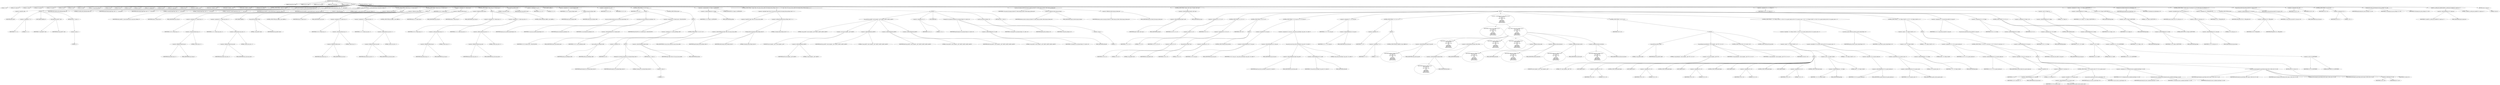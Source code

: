 digraph hostapd_notif_assoc {  
"1000123" [label = "(METHOD,hostapd_notif_assoc)" ]
"1000124" [label = "(PARAM,hostapd_data *hapd)" ]
"1000125" [label = "(PARAM,const u8 *addr)" ]
"1000126" [label = "(PARAM,const u8 *req_ies)" ]
"1000127" [label = "(PARAM,size_t req_ies_len)" ]
"1000128" [label = "(PARAM,int reassoc)" ]
"1000129" [label = "(BLOCK,,)" ]
"1000130" [label = "(LOCAL,v7: int)" ]
"1000131" [label = "(LOCAL,v10: const u8 *)" ]
"1000132" [label = "(LOCAL,v11: size_t)" ]
"1000133" [label = "(LOCAL,v12: sta_info *)" ]
"1000134" [label = "(LOCAL,v13: sta_info *)" ]
"1000135" [label = "(LOCAL,v14: int)" ]
"1000136" [label = "(LOCAL,v15: int)" ]
"1000137" [label = "(LOCAL,v16: bool)" ]
"1000138" [label = "(LOCAL,v17: wpa_state_machine *)" ]
"1000139" [label = "(LOCAL,v18: int)" ]
"1000140" [label = "(LOCAL,v19: u8 *)" ]
"1000141" [label = "(LOCAL,v21: int)" ]
"1000142" [label = "(LOCAL,v22: u32)" ]
"1000143" [label = "(LOCAL,v23: unsigned int)" ]
"1000144" [label = "(LOCAL,v24: int)" ]
"1000145" [label = "(LOCAL,v25: wpa_event)" ]
"1000146" [label = "(LOCAL,v26: int)" ]
"1000147" [label = "(LOCAL,fmt: unsigned __int8 *)" ]
"1000148" [label = "(LOCAL,fmta: unsigned __int8 *)" ]
"1000149" [label = "(LOCAL,fmtb: unsigned __int8 *)" ]
"1000150" [label = "(LOCAL,elems: ieee802_11_elems)" ]
"1000151" [label = "(LOCAL,buf: u8 [ 1064 ])" ]
"1000152" [label = "(CONTROL_STRUCTURE,if ( !addr ),if ( !addr ))" ]
"1000153" [label = "(<operator>.logicalNot,!addr)" ]
"1000154" [label = "(IDENTIFIER,addr,!addr)" ]
"1000155" [label = "(BLOCK,,)" ]
"1000156" [label = "(<operator>.assignment,v7 = 2)" ]
"1000157" [label = "(IDENTIFIER,v7,v7 = 2)" ]
"1000158" [label = "(LITERAL,2,v7 = 2)" ]
"1000159" [label = "(JUMP_TARGET,LABEL_30)" ]
"1000160" [label = "(wpa_printf,wpa_printf(v7, fmt))" ]
"1000161" [label = "(IDENTIFIER,v7,wpa_printf(v7, fmt))" ]
"1000162" [label = "(IDENTIFIER,fmt,wpa_printf(v7, fmt))" ]
"1000163" [label = "(RETURN,return -1;,return -1;)" ]
"1000164" [label = "(<operator>.minus,-1)" ]
"1000165" [label = "(LITERAL,1,-1)" ]
"1000166" [label = "(random_add_randomness,random_add_randomness(addr, 6u))" ]
"1000167" [label = "(IDENTIFIER,addr,random_add_randomness(addr, 6u))" ]
"1000168" [label = "(LITERAL,6u,random_add_randomness(addr, 6u))" ]
"1000169" [label = "(hostapd_logger,hostapd_logger(hapd, addr, 1u, 2, \"associated\"))" ]
"1000170" [label = "(IDENTIFIER,hapd,hostapd_logger(hapd, addr, 1u, 2, \"associated\"))" ]
"1000171" [label = "(IDENTIFIER,addr,hostapd_logger(hapd, addr, 1u, 2, \"associated\"))" ]
"1000172" [label = "(LITERAL,1u,hostapd_logger(hapd, addr, 1u, 2, \"associated\"))" ]
"1000173" [label = "(LITERAL,2,hostapd_logger(hapd, addr, 1u, 2, \"associated\"))" ]
"1000174" [label = "(LITERAL,\"associated\",hostapd_logger(hapd, addr, 1u, 2, \"associated\"))" ]
"1000175" [label = "(ieee802_11_parse_elems,ieee802_11_parse_elems(req_ies, req_ies_len, &elems, 0))" ]
"1000176" [label = "(IDENTIFIER,req_ies,ieee802_11_parse_elems(req_ies, req_ies_len, &elems, 0))" ]
"1000177" [label = "(IDENTIFIER,req_ies_len,ieee802_11_parse_elems(req_ies, req_ies_len, &elems, 0))" ]
"1000178" [label = "(<operator>.addressOf,&elems)" ]
"1000179" [label = "(IDENTIFIER,elems,ieee802_11_parse_elems(req_ies, req_ies_len, &elems, 0))" ]
"1000180" [label = "(LITERAL,0,ieee802_11_parse_elems(req_ies, req_ies_len, &elems, 0))" ]
"1000181" [label = "(CONTROL_STRUCTURE,if ( elems.wps_ie ),if ( elems.wps_ie ))" ]
"1000182" [label = "(<operator>.fieldAccess,elems.wps_ie)" ]
"1000183" [label = "(IDENTIFIER,elems,if ( elems.wps_ie ))" ]
"1000184" [label = "(FIELD_IDENTIFIER,wps_ie,wps_ie)" ]
"1000185" [label = "(BLOCK,,)" ]
"1000186" [label = "(<operator>.assignment,v10 = elems.wps_ie - 2)" ]
"1000187" [label = "(IDENTIFIER,v10,v10 = elems.wps_ie - 2)" ]
"1000188" [label = "(<operator>.subtraction,elems.wps_ie - 2)" ]
"1000189" [label = "(<operator>.fieldAccess,elems.wps_ie)" ]
"1000190" [label = "(IDENTIFIER,elems,elems.wps_ie - 2)" ]
"1000191" [label = "(FIELD_IDENTIFIER,wps_ie,wps_ie)" ]
"1000192" [label = "(LITERAL,2,elems.wps_ie - 2)" ]
"1000193" [label = "(<operator>.assignment,v11 = elems.wps_ie_len + 2)" ]
"1000194" [label = "(IDENTIFIER,v11,v11 = elems.wps_ie_len + 2)" ]
"1000195" [label = "(<operator>.addition,elems.wps_ie_len + 2)" ]
"1000196" [label = "(<operator>.fieldAccess,elems.wps_ie_len)" ]
"1000197" [label = "(IDENTIFIER,elems,elems.wps_ie_len + 2)" ]
"1000198" [label = "(FIELD_IDENTIFIER,wps_ie_len,wps_ie_len)" ]
"1000199" [label = "(LITERAL,2,elems.wps_ie_len + 2)" ]
"1000200" [label = "(JUMP_TARGET,LABEL_5)" ]
"1000201" [label = "(wpa_printf,wpa_printf(2, fmta))" ]
"1000202" [label = "(LITERAL,2,wpa_printf(2, fmta))" ]
"1000203" [label = "(IDENTIFIER,fmta,wpa_printf(2, fmta))" ]
"1000204" [label = "(CONTROL_STRUCTURE,goto LABEL_6;,goto LABEL_6;)" ]
"1000205" [label = "(CONTROL_STRUCTURE,if ( elems.rsn_ie ),if ( elems.rsn_ie ))" ]
"1000206" [label = "(<operator>.fieldAccess,elems.rsn_ie)" ]
"1000207" [label = "(IDENTIFIER,elems,if ( elems.rsn_ie ))" ]
"1000208" [label = "(FIELD_IDENTIFIER,rsn_ie,rsn_ie)" ]
"1000209" [label = "(BLOCK,,)" ]
"1000210" [label = "(<operator>.assignment,v10 = elems.rsn_ie - 2)" ]
"1000211" [label = "(IDENTIFIER,v10,v10 = elems.rsn_ie - 2)" ]
"1000212" [label = "(<operator>.subtraction,elems.rsn_ie - 2)" ]
"1000213" [label = "(<operator>.fieldAccess,elems.rsn_ie)" ]
"1000214" [label = "(IDENTIFIER,elems,elems.rsn_ie - 2)" ]
"1000215" [label = "(FIELD_IDENTIFIER,rsn_ie,rsn_ie)" ]
"1000216" [label = "(LITERAL,2,elems.rsn_ie - 2)" ]
"1000217" [label = "(<operator>.assignment,v11 = elems.rsn_ie_len + 2)" ]
"1000218" [label = "(IDENTIFIER,v11,v11 = elems.rsn_ie_len + 2)" ]
"1000219" [label = "(<operator>.addition,elems.rsn_ie_len + 2)" ]
"1000220" [label = "(<operator>.fieldAccess,elems.rsn_ie_len)" ]
"1000221" [label = "(IDENTIFIER,elems,elems.rsn_ie_len + 2)" ]
"1000222" [label = "(FIELD_IDENTIFIER,rsn_ie_len,rsn_ie_len)" ]
"1000223" [label = "(LITERAL,2,elems.rsn_ie_len + 2)" ]
"1000224" [label = "(CONTROL_STRUCTURE,goto LABEL_5;,goto LABEL_5;)" ]
"1000225" [label = "(<operator>.assignment,v10 = elems.wpa_ie)" ]
"1000226" [label = "(IDENTIFIER,v10,v10 = elems.wpa_ie)" ]
"1000227" [label = "(<operator>.fieldAccess,elems.wpa_ie)" ]
"1000228" [label = "(IDENTIFIER,elems,v10 = elems.wpa_ie)" ]
"1000229" [label = "(FIELD_IDENTIFIER,wpa_ie,wpa_ie)" ]
"1000230" [label = "(CONTROL_STRUCTURE,if ( elems.wpa_ie ),if ( elems.wpa_ie ))" ]
"1000231" [label = "(<operator>.fieldAccess,elems.wpa_ie)" ]
"1000232" [label = "(IDENTIFIER,elems,if ( elems.wpa_ie ))" ]
"1000233" [label = "(FIELD_IDENTIFIER,wpa_ie,wpa_ie)" ]
"1000234" [label = "(BLOCK,,)" ]
"1000235" [label = "(<operator>.assignment,v10 = elems.wpa_ie - 2)" ]
"1000236" [label = "(IDENTIFIER,v10,v10 = elems.wpa_ie - 2)" ]
"1000237" [label = "(<operator>.subtraction,elems.wpa_ie - 2)" ]
"1000238" [label = "(<operator>.fieldAccess,elems.wpa_ie)" ]
"1000239" [label = "(IDENTIFIER,elems,elems.wpa_ie - 2)" ]
"1000240" [label = "(FIELD_IDENTIFIER,wpa_ie,wpa_ie)" ]
"1000241" [label = "(LITERAL,2,elems.wpa_ie - 2)" ]
"1000242" [label = "(<operator>.assignment,v11 = elems.wpa_ie_len + 2)" ]
"1000243" [label = "(IDENTIFIER,v11,v11 = elems.wpa_ie_len + 2)" ]
"1000244" [label = "(<operator>.addition,elems.wpa_ie_len + 2)" ]
"1000245" [label = "(<operator>.fieldAccess,elems.wpa_ie_len)" ]
"1000246" [label = "(IDENTIFIER,elems,elems.wpa_ie_len + 2)" ]
"1000247" [label = "(FIELD_IDENTIFIER,wpa_ie_len,wpa_ie_len)" ]
"1000248" [label = "(LITERAL,2,elems.wpa_ie_len + 2)" ]
"1000249" [label = "(CONTROL_STRUCTURE,goto LABEL_5;,goto LABEL_5;)" ]
"1000250" [label = "(wpa_printf,wpa_printf(2, fmta))" ]
"1000251" [label = "(LITERAL,2,wpa_printf(2, fmta))" ]
"1000252" [label = "(IDENTIFIER,fmta,wpa_printf(2, fmta))" ]
"1000253" [label = "(<operator>.assignment,v11 = 0)" ]
"1000254" [label = "(IDENTIFIER,v11,v11 = 0)" ]
"1000255" [label = "(LITERAL,0,v11 = 0)" ]
"1000256" [label = "(JUMP_TARGET,LABEL_6)" ]
"1000257" [label = "(<operator>.assignment,v12 = ap_get_sta(hapd, addr))" ]
"1000258" [label = "(IDENTIFIER,v12,v12 = ap_get_sta(hapd, addr))" ]
"1000259" [label = "(ap_get_sta,ap_get_sta(hapd, addr))" ]
"1000260" [label = "(IDENTIFIER,hapd,ap_get_sta(hapd, addr))" ]
"1000261" [label = "(IDENTIFIER,addr,ap_get_sta(hapd, addr))" ]
"1000262" [label = "(<operator>.assignment,v13 = v12)" ]
"1000263" [label = "(IDENTIFIER,v13,v13 = v12)" ]
"1000264" [label = "(IDENTIFIER,v12,v13 = v12)" ]
"1000265" [label = "(CONTROL_STRUCTURE,if ( v12 ),if ( v12 ))" ]
"1000266" [label = "(IDENTIFIER,v12,if ( v12 ))" ]
"1000267" [label = "(BLOCK,,)" ]
"1000268" [label = "(ap_sta_no_session_timeout,ap_sta_no_session_timeout(hapd, v12))" ]
"1000269" [label = "(IDENTIFIER,hapd,ap_sta_no_session_timeout(hapd, v12))" ]
"1000270" [label = "(IDENTIFIER,v12,ap_sta_no_session_timeout(hapd, v12))" ]
"1000271" [label = "(accounting_sta_stop,accounting_sta_stop(hapd, v13))" ]
"1000272" [label = "(IDENTIFIER,hapd,accounting_sta_stop(hapd, v13))" ]
"1000273" [label = "(IDENTIFIER,v13,accounting_sta_stop(hapd, v13))" ]
"1000274" [label = "(<operator>.assignment,v13->timeout_next = STA_NULLFUNC)" ]
"1000275" [label = "(<operator>.indirectFieldAccess,v13->timeout_next)" ]
"1000276" [label = "(IDENTIFIER,v13,v13->timeout_next = STA_NULLFUNC)" ]
"1000277" [label = "(FIELD_IDENTIFIER,timeout_next,timeout_next)" ]
"1000278" [label = "(IDENTIFIER,STA_NULLFUNC,v13->timeout_next = STA_NULLFUNC)" ]
"1000279" [label = "(CONTROL_STRUCTURE,else,else)" ]
"1000280" [label = "(BLOCK,,)" ]
"1000281" [label = "(<operator>.assignment,v13 = ap_sta_add(hapd, addr))" ]
"1000282" [label = "(IDENTIFIER,v13,v13 = ap_sta_add(hapd, addr))" ]
"1000283" [label = "(ap_sta_add,ap_sta_add(hapd, addr))" ]
"1000284" [label = "(IDENTIFIER,hapd,ap_sta_add(hapd, addr))" ]
"1000285" [label = "(IDENTIFIER,addr,ap_sta_add(hapd, addr))" ]
"1000286" [label = "(CONTROL_STRUCTURE,if ( !v13 ),if ( !v13 ))" ]
"1000287" [label = "(<operator>.logicalNot,!v13)" ]
"1000288" [label = "(IDENTIFIER,v13,!v13)" ]
"1000289" [label = "(BLOCK,,)" ]
"1000290" [label = "(hostapd_drv_sta_disassoc,hostapd_drv_sta_disassoc(hapd, addr, 5))" ]
"1000291" [label = "(IDENTIFIER,hapd,hostapd_drv_sta_disassoc(hapd, addr, 5))" ]
"1000292" [label = "(IDENTIFIER,addr,hostapd_drv_sta_disassoc(hapd, addr, 5))" ]
"1000293" [label = "(LITERAL,5,hostapd_drv_sta_disassoc(hapd, addr, 5))" ]
"1000294" [label = "(RETURN,return -1;,return -1;)" ]
"1000295" [label = "(<operator>.minus,-1)" ]
"1000296" [label = "(LITERAL,1,-1)" ]
"1000297" [label = "(<operators>.assignmentAnd,v13->flags &= 0xFFFECFFF)" ]
"1000298" [label = "(<operator>.indirectFieldAccess,v13->flags)" ]
"1000299" [label = "(IDENTIFIER,v13,v13->flags &= 0xFFFECFFF)" ]
"1000300" [label = "(FIELD_IDENTIFIER,flags,flags)" ]
"1000301" [label = "(LITERAL,0xFFFECFFF,v13->flags &= 0xFFFECFFF)" ]
"1000302" [label = "(CONTROL_STRUCTURE,if ( !hapd->iface->drv_max_acl_mac_addrs && hostapd_check_acl(hapd, addr, 0) != 1 ),if ( !hapd->iface->drv_max_acl_mac_addrs && hostapd_check_acl(hapd, addr, 0) != 1 ))" ]
"1000303" [label = "(<operator>.logicalAnd,!hapd->iface->drv_max_acl_mac_addrs && hostapd_check_acl(hapd, addr, 0) != 1)" ]
"1000304" [label = "(<operator>.logicalNot,!hapd->iface->drv_max_acl_mac_addrs)" ]
"1000305" [label = "(<operator>.indirectFieldAccess,hapd->iface->drv_max_acl_mac_addrs)" ]
"1000306" [label = "(<operator>.indirectFieldAccess,hapd->iface)" ]
"1000307" [label = "(IDENTIFIER,hapd,!hapd->iface->drv_max_acl_mac_addrs)" ]
"1000308" [label = "(FIELD_IDENTIFIER,iface,iface)" ]
"1000309" [label = "(FIELD_IDENTIFIER,drv_max_acl_mac_addrs,drv_max_acl_mac_addrs)" ]
"1000310" [label = "(<operator>.notEquals,hostapd_check_acl(hapd, addr, 0) != 1)" ]
"1000311" [label = "(hostapd_check_acl,hostapd_check_acl(hapd, addr, 0))" ]
"1000312" [label = "(IDENTIFIER,hapd,hostapd_check_acl(hapd, addr, 0))" ]
"1000313" [label = "(IDENTIFIER,addr,hostapd_check_acl(hapd, addr, 0))" ]
"1000314" [label = "(LITERAL,0,hostapd_check_acl(hapd, addr, 0))" ]
"1000315" [label = "(LITERAL,1,hostapd_check_acl(hapd, addr, 0) != 1)" ]
"1000316" [label = "(BLOCK,,)" ]
"1000317" [label = "(wpa_printf,wpa_printf(3, (const unsigned __int8 *)addr[2], addr[3], addr[4], addr[5]))" ]
"1000318" [label = "(LITERAL,3,wpa_printf(3, (const unsigned __int8 *)addr[2], addr[3], addr[4], addr[5]))" ]
"1000319" [label = "(<operator>.cast,(const unsigned __int8 *)addr[2])" ]
"1000320" [label = "(UNKNOWN,const unsigned __int8 *,const unsigned __int8 *)" ]
"1000321" [label = "(<operator>.indirectIndexAccess,addr[2])" ]
"1000322" [label = "(IDENTIFIER,addr,(const unsigned __int8 *)addr[2])" ]
"1000323" [label = "(LITERAL,2,(const unsigned __int8 *)addr[2])" ]
"1000324" [label = "(<operator>.indirectIndexAccess,addr[3])" ]
"1000325" [label = "(IDENTIFIER,addr,wpa_printf(3, (const unsigned __int8 *)addr[2], addr[3], addr[4], addr[5]))" ]
"1000326" [label = "(LITERAL,3,wpa_printf(3, (const unsigned __int8 *)addr[2], addr[3], addr[4], addr[5]))" ]
"1000327" [label = "(<operator>.indirectIndexAccess,addr[4])" ]
"1000328" [label = "(IDENTIFIER,addr,wpa_printf(3, (const unsigned __int8 *)addr[2], addr[3], addr[4], addr[5]))" ]
"1000329" [label = "(LITERAL,4,wpa_printf(3, (const unsigned __int8 *)addr[2], addr[3], addr[4], addr[5]))" ]
"1000330" [label = "(<operator>.indirectIndexAccess,addr[5])" ]
"1000331" [label = "(IDENTIFIER,addr,wpa_printf(3, (const unsigned __int8 *)addr[2], addr[3], addr[4], addr[5]))" ]
"1000332" [label = "(LITERAL,5,wpa_printf(3, (const unsigned __int8 *)addr[2], addr[3], addr[4], addr[5]))" ]
"1000333" [label = "(<operator>.assignment,v14 = 1)" ]
"1000334" [label = "(IDENTIFIER,v14,v14 = 1)" ]
"1000335" [label = "(LITERAL,1,v14 = 1)" ]
"1000336" [label = "(JUMP_TARGET,fail)" ]
"1000337" [label = "(hostapd_drv_sta_disassoc,hostapd_drv_sta_disassoc(hapd, v13->addr, v14))" ]
"1000338" [label = "(IDENTIFIER,hapd,hostapd_drv_sta_disassoc(hapd, v13->addr, v14))" ]
"1000339" [label = "(<operator>.indirectFieldAccess,v13->addr)" ]
"1000340" [label = "(IDENTIFIER,v13,hostapd_drv_sta_disassoc(hapd, v13->addr, v14))" ]
"1000341" [label = "(FIELD_IDENTIFIER,addr,addr)" ]
"1000342" [label = "(IDENTIFIER,v14,hostapd_drv_sta_disassoc(hapd, v13->addr, v14))" ]
"1000343" [label = "(ap_free_sta,ap_free_sta(hapd, v13))" ]
"1000344" [label = "(IDENTIFIER,hapd,ap_free_sta(hapd, v13))" ]
"1000345" [label = "(IDENTIFIER,v13,ap_free_sta(hapd, v13))" ]
"1000346" [label = "(RETURN,return -1;,return -1;)" ]
"1000347" [label = "(<operator>.minus,-1)" ]
"1000348" [label = "(LITERAL,1,-1)" ]
"1000349" [label = "(ap_copy_sta_supp_op_classes,ap_copy_sta_supp_op_classes(v13, elems.supp_op_classes, elems.supp_op_classes_len))" ]
"1000350" [label = "(IDENTIFIER,v13,ap_copy_sta_supp_op_classes(v13, elems.supp_op_classes, elems.supp_op_classes_len))" ]
"1000351" [label = "(<operator>.fieldAccess,elems.supp_op_classes)" ]
"1000352" [label = "(IDENTIFIER,elems,ap_copy_sta_supp_op_classes(v13, elems.supp_op_classes, elems.supp_op_classes_len))" ]
"1000353" [label = "(FIELD_IDENTIFIER,supp_op_classes,supp_op_classes)" ]
"1000354" [label = "(<operator>.fieldAccess,elems.supp_op_classes_len)" ]
"1000355" [label = "(IDENTIFIER,elems,ap_copy_sta_supp_op_classes(v13, elems.supp_op_classes, elems.supp_op_classes_len))" ]
"1000356" [label = "(FIELD_IDENTIFIER,supp_op_classes_len,supp_op_classes_len)" ]
"1000357" [label = "(CONTROL_STRUCTURE,if ( hapd->conf->wpa ),if ( hapd->conf->wpa ))" ]
"1000358" [label = "(<operator>.indirectFieldAccess,hapd->conf->wpa)" ]
"1000359" [label = "(<operator>.indirectFieldAccess,hapd->conf)" ]
"1000360" [label = "(IDENTIFIER,hapd,if ( hapd->conf->wpa ))" ]
"1000361" [label = "(FIELD_IDENTIFIER,conf,conf)" ]
"1000362" [label = "(FIELD_IDENTIFIER,wpa,wpa)" ]
"1000363" [label = "(BLOCK,,)" ]
"1000364" [label = "(<operator>.assignment,v16 = v11 == 0)" ]
"1000365" [label = "(IDENTIFIER,v16,v16 = v11 == 0)" ]
"1000366" [label = "(<operator>.equals,v11 == 0)" ]
"1000367" [label = "(IDENTIFIER,v11,v11 == 0)" ]
"1000368" [label = "(LITERAL,0,v11 == 0)" ]
"1000369" [label = "(CONTROL_STRUCTURE,if ( v11 ),if ( v11 ))" ]
"1000370" [label = "(IDENTIFIER,v11,if ( v11 ))" ]
"1000371" [label = "(<operator>.assignment,v16 = v10 == 0)" ]
"1000372" [label = "(IDENTIFIER,v16,v16 = v10 == 0)" ]
"1000373" [label = "(<operator>.equals,v10 == 0)" ]
"1000374" [label = "(IDENTIFIER,v10,v10 == 0)" ]
"1000375" [label = "(LITERAL,0,v10 == 0)" ]
"1000376" [label = "(CONTROL_STRUCTURE,if ( v16 ),if ( v16 ))" ]
"1000377" [label = "(IDENTIFIER,v16,if ( v16 ))" ]
"1000378" [label = "(BLOCK,,)" ]
"1000379" [label = "(wpa_printf,wpa_printf(2, fmt))" ]
"1000380" [label = "(LITERAL,2,wpa_printf(2, fmt))" ]
"1000381" [label = "(IDENTIFIER,fmt,wpa_printf(2, fmt))" ]
"1000382" [label = "(<operator>.assignment,v14 = 13)" ]
"1000383" [label = "(IDENTIFIER,v14,v14 = 13)" ]
"1000384" [label = "(LITERAL,13,v14 = 13)" ]
"1000385" [label = "(CONTROL_STRUCTURE,goto fail;,goto fail;)" ]
"1000386" [label = "(CONTROL_STRUCTURE,if ( !v13->wpa_sm ),if ( !v13->wpa_sm ))" ]
"1000387" [label = "(<operator>.logicalNot,!v13->wpa_sm)" ]
"1000388" [label = "(<operator>.indirectFieldAccess,v13->wpa_sm)" ]
"1000389" [label = "(IDENTIFIER,v13,!v13->wpa_sm)" ]
"1000390" [label = "(FIELD_IDENTIFIER,wpa_sm,wpa_sm)" ]
"1000391" [label = "(<operator>.assignment,v13->wpa_sm = wpa_auth_sta_init(hapd->wpa_auth, v13->addr, 0))" ]
"1000392" [label = "(<operator>.indirectFieldAccess,v13->wpa_sm)" ]
"1000393" [label = "(IDENTIFIER,v13,v13->wpa_sm = wpa_auth_sta_init(hapd->wpa_auth, v13->addr, 0))" ]
"1000394" [label = "(FIELD_IDENTIFIER,wpa_sm,wpa_sm)" ]
"1000395" [label = "(wpa_auth_sta_init,wpa_auth_sta_init(hapd->wpa_auth, v13->addr, 0))" ]
"1000396" [label = "(<operator>.indirectFieldAccess,hapd->wpa_auth)" ]
"1000397" [label = "(IDENTIFIER,hapd,wpa_auth_sta_init(hapd->wpa_auth, v13->addr, 0))" ]
"1000398" [label = "(FIELD_IDENTIFIER,wpa_auth,wpa_auth)" ]
"1000399" [label = "(<operator>.indirectFieldAccess,v13->addr)" ]
"1000400" [label = "(IDENTIFIER,v13,wpa_auth_sta_init(hapd->wpa_auth, v13->addr, 0))" ]
"1000401" [label = "(FIELD_IDENTIFIER,addr,addr)" ]
"1000402" [label = "(LITERAL,0,wpa_auth_sta_init(hapd->wpa_auth, v13->addr, 0))" ]
"1000403" [label = "(<operator>.assignment,v17 = v13->wpa_sm)" ]
"1000404" [label = "(IDENTIFIER,v17,v17 = v13->wpa_sm)" ]
"1000405" [label = "(<operator>.indirectFieldAccess,v13->wpa_sm)" ]
"1000406" [label = "(IDENTIFIER,v13,v17 = v13->wpa_sm)" ]
"1000407" [label = "(FIELD_IDENTIFIER,wpa_sm,wpa_sm)" ]
"1000408" [label = "(CONTROL_STRUCTURE,if ( !v17 ),if ( !v17 ))" ]
"1000409" [label = "(<operator>.logicalNot,!v17)" ]
"1000410" [label = "(IDENTIFIER,v17,!v17)" ]
"1000411" [label = "(BLOCK,,)" ]
"1000412" [label = "(<operator>.assignment,v7 = 5)" ]
"1000413" [label = "(IDENTIFIER,v7,v7 = 5)" ]
"1000414" [label = "(LITERAL,5,v7 = 5)" ]
"1000415" [label = "(CONTROL_STRUCTURE,goto LABEL_30;,goto LABEL_30;)" ]
"1000416" [label = "(<operator>.assignment,v18 = wpa_validate_wpa_ie(\n            hapd->wpa_auth,\n            v17,\n            hapd->iface->freq,\n            v10,\n            v11,\n            elems.mdie,\n            elems.mdie_len,\n            elems.owe_dh,\n            elems.owe_dh_len))" ]
"1000417" [label = "(IDENTIFIER,v18,v18 = wpa_validate_wpa_ie(\n            hapd->wpa_auth,\n            v17,\n            hapd->iface->freq,\n            v10,\n            v11,\n            elems.mdie,\n            elems.mdie_len,\n            elems.owe_dh,\n            elems.owe_dh_len))" ]
"1000418" [label = "(wpa_validate_wpa_ie,wpa_validate_wpa_ie(\n            hapd->wpa_auth,\n            v17,\n            hapd->iface->freq,\n            v10,\n            v11,\n            elems.mdie,\n            elems.mdie_len,\n            elems.owe_dh,\n            elems.owe_dh_len))" ]
"1000419" [label = "(<operator>.indirectFieldAccess,hapd->wpa_auth)" ]
"1000420" [label = "(IDENTIFIER,hapd,wpa_validate_wpa_ie(\n            hapd->wpa_auth,\n            v17,\n            hapd->iface->freq,\n            v10,\n            v11,\n            elems.mdie,\n            elems.mdie_len,\n            elems.owe_dh,\n            elems.owe_dh_len))" ]
"1000421" [label = "(FIELD_IDENTIFIER,wpa_auth,wpa_auth)" ]
"1000422" [label = "(IDENTIFIER,v17,wpa_validate_wpa_ie(\n            hapd->wpa_auth,\n            v17,\n            hapd->iface->freq,\n            v10,\n            v11,\n            elems.mdie,\n            elems.mdie_len,\n            elems.owe_dh,\n            elems.owe_dh_len))" ]
"1000423" [label = "(<operator>.indirectFieldAccess,hapd->iface->freq)" ]
"1000424" [label = "(<operator>.indirectFieldAccess,hapd->iface)" ]
"1000425" [label = "(IDENTIFIER,hapd,wpa_validate_wpa_ie(\n            hapd->wpa_auth,\n            v17,\n            hapd->iface->freq,\n            v10,\n            v11,\n            elems.mdie,\n            elems.mdie_len,\n            elems.owe_dh,\n            elems.owe_dh_len))" ]
"1000426" [label = "(FIELD_IDENTIFIER,iface,iface)" ]
"1000427" [label = "(FIELD_IDENTIFIER,freq,freq)" ]
"1000428" [label = "(IDENTIFIER,v10,wpa_validate_wpa_ie(\n            hapd->wpa_auth,\n            v17,\n            hapd->iface->freq,\n            v10,\n            v11,\n            elems.mdie,\n            elems.mdie_len,\n            elems.owe_dh,\n            elems.owe_dh_len))" ]
"1000429" [label = "(IDENTIFIER,v11,wpa_validate_wpa_ie(\n            hapd->wpa_auth,\n            v17,\n            hapd->iface->freq,\n            v10,\n            v11,\n            elems.mdie,\n            elems.mdie_len,\n            elems.owe_dh,\n            elems.owe_dh_len))" ]
"1000430" [label = "(<operator>.fieldAccess,elems.mdie)" ]
"1000431" [label = "(IDENTIFIER,elems,wpa_validate_wpa_ie(\n            hapd->wpa_auth,\n            v17,\n            hapd->iface->freq,\n            v10,\n            v11,\n            elems.mdie,\n            elems.mdie_len,\n            elems.owe_dh,\n            elems.owe_dh_len))" ]
"1000432" [label = "(FIELD_IDENTIFIER,mdie,mdie)" ]
"1000433" [label = "(<operator>.fieldAccess,elems.mdie_len)" ]
"1000434" [label = "(IDENTIFIER,elems,wpa_validate_wpa_ie(\n            hapd->wpa_auth,\n            v17,\n            hapd->iface->freq,\n            v10,\n            v11,\n            elems.mdie,\n            elems.mdie_len,\n            elems.owe_dh,\n            elems.owe_dh_len))" ]
"1000435" [label = "(FIELD_IDENTIFIER,mdie_len,mdie_len)" ]
"1000436" [label = "(<operator>.fieldAccess,elems.owe_dh)" ]
"1000437" [label = "(IDENTIFIER,elems,wpa_validate_wpa_ie(\n            hapd->wpa_auth,\n            v17,\n            hapd->iface->freq,\n            v10,\n            v11,\n            elems.mdie,\n            elems.mdie_len,\n            elems.owe_dh,\n            elems.owe_dh_len))" ]
"1000438" [label = "(FIELD_IDENTIFIER,owe_dh,owe_dh)" ]
"1000439" [label = "(<operator>.fieldAccess,elems.owe_dh_len)" ]
"1000440" [label = "(IDENTIFIER,elems,wpa_validate_wpa_ie(\n            hapd->wpa_auth,\n            v17,\n            hapd->iface->freq,\n            v10,\n            v11,\n            elems.mdie,\n            elems.mdie_len,\n            elems.owe_dh,\n            elems.owe_dh_len))" ]
"1000441" [label = "(FIELD_IDENTIFIER,owe_dh_len,owe_dh_len)" ]
"1000442" [label = "(CONTROL_STRUCTURE,if ( v18 ),if ( v18 ))" ]
"1000443" [label = "(IDENTIFIER,v18,if ( v18 ))" ]
"1000444" [label = "(BLOCK,,)" ]
"1000445" [label = "(wpa_printf,wpa_printf(2, fmtb))" ]
"1000446" [label = "(LITERAL,2,wpa_printf(2, fmtb))" ]
"1000447" [label = "(IDENTIFIER,fmtb,wpa_printf(2, fmtb))" ]
"1000448" [label = "(wpa_hexdump,wpa_hexdump(2, (const unsigned __int8 *)\"IE\", v10, v11))" ]
"1000449" [label = "(LITERAL,2,wpa_hexdump(2, (const unsigned __int8 *)\"IE\", v10, v11))" ]
"1000450" [label = "(<operator>.cast,(const unsigned __int8 *)\"IE\")" ]
"1000451" [label = "(UNKNOWN,const unsigned __int8 *,const unsigned __int8 *)" ]
"1000452" [label = "(LITERAL,\"IE\",(const unsigned __int8 *)\"IE\")" ]
"1000453" [label = "(IDENTIFIER,v10,wpa_hexdump(2, (const unsigned __int8 *)\"IE\", v10, v11))" ]
"1000454" [label = "(IDENTIFIER,v11,wpa_hexdump(2, (const unsigned __int8 *)\"IE\", v10, v11))" ]
"1000455" [label = "(CONTROL_STRUCTURE,switch ( v18 ),switch ( v18 ))" ]
"1000456" [label = "(IDENTIFIER,v18,switch ( v18 ))" ]
"1000457" [label = "(BLOCK,,)" ]
"1000458" [label = "(JUMP_TARGET,case 2)" ]
"1000459" [label = "(<operator>.assignment,v14 = 18)" ]
"1000460" [label = "(IDENTIFIER,v14,v14 = 18)" ]
"1000461" [label = "(LITERAL,18,v14 = 18)" ]
"1000462" [label = "(CONTROL_STRUCTURE,break;,break;)" ]
"1000463" [label = "(JUMP_TARGET,case 3)" ]
"1000464" [label = "(<operator>.assignment,v14 = 19)" ]
"1000465" [label = "(IDENTIFIER,v14,v14 = 19)" ]
"1000466" [label = "(LITERAL,19,v14 = 19)" ]
"1000467" [label = "(CONTROL_STRUCTURE,break;,break;)" ]
"1000468" [label = "(JUMP_TARGET,case 4)" ]
"1000469" [label = "(<operator>.assignment,v14 = 20)" ]
"1000470" [label = "(IDENTIFIER,v14,v14 = 20)" ]
"1000471" [label = "(LITERAL,20,v14 = 20)" ]
"1000472" [label = "(CONTROL_STRUCTURE,break;,break;)" ]
"1000473" [label = "(JUMP_TARGET,case 8)" ]
"1000474" [label = "(<operator>.assignment,v14 = 24)" ]
"1000475" [label = "(IDENTIFIER,v14,v14 = 24)" ]
"1000476" [label = "(LITERAL,24,v14 = 24)" ]
"1000477" [label = "(CONTROL_STRUCTURE,break;,break;)" ]
"1000478" [label = "(JUMP_TARGET,default)" ]
"1000479" [label = "(<operator>.assignment,v14 = 13)" ]
"1000480" [label = "(IDENTIFIER,v14,v14 = 13)" ]
"1000481" [label = "(LITERAL,13,v14 = 13)" ]
"1000482" [label = "(CONTROL_STRUCTURE,break;,break;)" ]
"1000483" [label = "(CONTROL_STRUCTURE,goto fail;,goto fail;)" ]
"1000484" [label = "(CONTROL_STRUCTURE,if ( (~v13->flags & 0x402) == 0 && !v13->sa_query_timed_out && v13->sa_query_count > 0 ),if ( (~v13->flags & 0x402) == 0 && !v13->sa_query_timed_out && v13->sa_query_count > 0 ))" ]
"1000485" [label = "(<operator>.logicalAnd,(~v13->flags & 0x402) == 0 && !v13->sa_query_timed_out && v13->sa_query_count > 0)" ]
"1000486" [label = "(<operator>.equals,(~v13->flags & 0x402) == 0)" ]
"1000487" [label = "(<operator>.and,~v13->flags & 0x402)" ]
"1000488" [label = "(<operator>.indirectFieldAccess,~v13->flags)" ]
"1000489" [label = "(IDENTIFIER,~v13,~v13->flags & 0x402)" ]
"1000490" [label = "(FIELD_IDENTIFIER,flags,flags)" ]
"1000491" [label = "(LITERAL,0x402,~v13->flags & 0x402)" ]
"1000492" [label = "(LITERAL,0,(~v13->flags & 0x402) == 0)" ]
"1000493" [label = "(<operator>.logicalAnd,!v13->sa_query_timed_out && v13->sa_query_count > 0)" ]
"1000494" [label = "(<operator>.logicalNot,!v13->sa_query_timed_out)" ]
"1000495" [label = "(<operator>.indirectFieldAccess,v13->sa_query_timed_out)" ]
"1000496" [label = "(IDENTIFIER,v13,!v13->sa_query_timed_out)" ]
"1000497" [label = "(FIELD_IDENTIFIER,sa_query_timed_out,sa_query_timed_out)" ]
"1000498" [label = "(<operator>.greaterThan,v13->sa_query_count > 0)" ]
"1000499" [label = "(<operator>.indirectFieldAccess,v13->sa_query_count)" ]
"1000500" [label = "(IDENTIFIER,v13,v13->sa_query_count > 0)" ]
"1000501" [label = "(FIELD_IDENTIFIER,sa_query_count,sa_query_count)" ]
"1000502" [label = "(LITERAL,0,v13->sa_query_count > 0)" ]
"1000503" [label = "(ap_check_sa_query_timeout,ap_check_sa_query_timeout(hapd, v13))" ]
"1000504" [label = "(IDENTIFIER,hapd,ap_check_sa_query_timeout(hapd, v13))" ]
"1000505" [label = "(IDENTIFIER,v13,ap_check_sa_query_timeout(hapd, v13))" ]
"1000506" [label = "(CONTROL_STRUCTURE,if ( (~v13->flags & 0x402) == 0 ),if ( (~v13->flags & 0x402) == 0 ))" ]
"1000507" [label = "(<operator>.equals,(~v13->flags & 0x402) == 0)" ]
"1000508" [label = "(<operator>.and,~v13->flags & 0x402)" ]
"1000509" [label = "(<operator>.indirectFieldAccess,~v13->flags)" ]
"1000510" [label = "(IDENTIFIER,~v13,~v13->flags & 0x402)" ]
"1000511" [label = "(FIELD_IDENTIFIER,flags,flags)" ]
"1000512" [label = "(LITERAL,0x402,~v13->flags & 0x402)" ]
"1000513" [label = "(LITERAL,0,(~v13->flags & 0x402) == 0)" ]
"1000514" [label = "(BLOCK,,)" ]
"1000515" [label = "(<operator>.assignment,v15 = v13->sa_query_timed_out)" ]
"1000516" [label = "(IDENTIFIER,v15,v15 = v13->sa_query_timed_out)" ]
"1000517" [label = "(<operator>.indirectFieldAccess,v13->sa_query_timed_out)" ]
"1000518" [label = "(IDENTIFIER,v13,v15 = v13->sa_query_timed_out)" ]
"1000519" [label = "(FIELD_IDENTIFIER,sa_query_timed_out,sa_query_timed_out)" ]
"1000520" [label = "(CONTROL_STRUCTURE,if ( !v15 && v13->auth_alg != 2 ),if ( !v15 && v13->auth_alg != 2 ))" ]
"1000521" [label = "(<operator>.logicalAnd,!v15 && v13->auth_alg != 2)" ]
"1000522" [label = "(<operator>.logicalNot,!v15)" ]
"1000523" [label = "(IDENTIFIER,v15,!v15)" ]
"1000524" [label = "(<operator>.notEquals,v13->auth_alg != 2)" ]
"1000525" [label = "(<operator>.indirectFieldAccess,v13->auth_alg)" ]
"1000526" [label = "(IDENTIFIER,v13,v13->auth_alg != 2)" ]
"1000527" [label = "(FIELD_IDENTIFIER,auth_alg,auth_alg)" ]
"1000528" [label = "(LITERAL,2,v13->auth_alg != 2)" ]
"1000529" [label = "(BLOCK,,)" ]
"1000530" [label = "(CONTROL_STRUCTURE,if ( !v13->sa_query_count ),if ( !v13->sa_query_count ))" ]
"1000531" [label = "(<operator>.logicalNot,!v13->sa_query_count)" ]
"1000532" [label = "(<operator>.indirectFieldAccess,v13->sa_query_count)" ]
"1000533" [label = "(IDENTIFIER,v13,!v13->sa_query_count)" ]
"1000534" [label = "(FIELD_IDENTIFIER,sa_query_count,sa_query_count)" ]
"1000535" [label = "(ap_sta_start_sa_query,ap_sta_start_sa_query(hapd, v13))" ]
"1000536" [label = "(IDENTIFIER,hapd,ap_sta_start_sa_query(hapd, v13))" ]
"1000537" [label = "(IDENTIFIER,v13,ap_sta_start_sa_query(hapd, v13))" ]
"1000538" [label = "(<operator>.assignment,v19 = hostapd_eid_assoc_comeback_time(hapd, v13, buf))" ]
"1000539" [label = "(IDENTIFIER,v19,v19 = hostapd_eid_assoc_comeback_time(hapd, v13, buf))" ]
"1000540" [label = "(hostapd_eid_assoc_comeback_time,hostapd_eid_assoc_comeback_time(hapd, v13, buf))" ]
"1000541" [label = "(IDENTIFIER,hapd,hostapd_eid_assoc_comeback_time(hapd, v13, buf))" ]
"1000542" [label = "(IDENTIFIER,v13,hostapd_eid_assoc_comeback_time(hapd, v13, buf))" ]
"1000543" [label = "(IDENTIFIER,buf,hostapd_eid_assoc_comeback_time(hapd, v13, buf))" ]
"1000544" [label = "(hostapd_sta_assoc,hostapd_sta_assoc(hapd, addr, reassoc, 0x1Eu, buf, v19 - buf))" ]
"1000545" [label = "(IDENTIFIER,hapd,hostapd_sta_assoc(hapd, addr, reassoc, 0x1Eu, buf, v19 - buf))" ]
"1000546" [label = "(IDENTIFIER,addr,hostapd_sta_assoc(hapd, addr, reassoc, 0x1Eu, buf, v19 - buf))" ]
"1000547" [label = "(IDENTIFIER,reassoc,hostapd_sta_assoc(hapd, addr, reassoc, 0x1Eu, buf, v19 - buf))" ]
"1000548" [label = "(LITERAL,0x1Eu,hostapd_sta_assoc(hapd, addr, reassoc, 0x1Eu, buf, v19 - buf))" ]
"1000549" [label = "(IDENTIFIER,buf,hostapd_sta_assoc(hapd, addr, reassoc, 0x1Eu, buf, v19 - buf))" ]
"1000550" [label = "(<operator>.subtraction,v19 - buf)" ]
"1000551" [label = "(IDENTIFIER,v19,v19 - buf)" ]
"1000552" [label = "(IDENTIFIER,buf,v19 - buf)" ]
"1000553" [label = "(RETURN,return v15;,return v15;)" ]
"1000554" [label = "(IDENTIFIER,v15,return v15;)" ]
"1000555" [label = "(<operator>.assignment,v21 = wpa_auth_uses_mfp(v13->wpa_sm))" ]
"1000556" [label = "(IDENTIFIER,v21,v21 = wpa_auth_uses_mfp(v13->wpa_sm))" ]
"1000557" [label = "(wpa_auth_uses_mfp,wpa_auth_uses_mfp(v13->wpa_sm))" ]
"1000558" [label = "(<operator>.indirectFieldAccess,v13->wpa_sm)" ]
"1000559" [label = "(IDENTIFIER,v13,wpa_auth_uses_mfp(v13->wpa_sm))" ]
"1000560" [label = "(FIELD_IDENTIFIER,wpa_sm,wpa_sm)" ]
"1000561" [label = "(<operator>.assignment,v22 = v13->flags)" ]
"1000562" [label = "(IDENTIFIER,v22,v22 = v13->flags)" ]
"1000563" [label = "(<operator>.indirectFieldAccess,v13->flags)" ]
"1000564" [label = "(IDENTIFIER,v13,v22 = v13->flags)" ]
"1000565" [label = "(FIELD_IDENTIFIER,flags,flags)" ]
"1000566" [label = "(CONTROL_STRUCTURE,if ( v21 ),if ( v21 ))" ]
"1000567" [label = "(IDENTIFIER,v21,if ( v21 ))" ]
"1000568" [label = "(<operator>.assignment,v23 = v22 | 0x400)" ]
"1000569" [label = "(IDENTIFIER,v23,v23 = v22 | 0x400)" ]
"1000570" [label = "(<operator>.or,v22 | 0x400)" ]
"1000571" [label = "(IDENTIFIER,v22,v22 | 0x400)" ]
"1000572" [label = "(LITERAL,0x400,v22 | 0x400)" ]
"1000573" [label = "(CONTROL_STRUCTURE,else,else)" ]
"1000574" [label = "(<operator>.assignment,v23 = v22 & 0xFFFFFBFF)" ]
"1000575" [label = "(IDENTIFIER,v23,v23 = v22 & 0xFFFFFBFF)" ]
"1000576" [label = "(<operator>.and,v22 & 0xFFFFFBFF)" ]
"1000577" [label = "(IDENTIFIER,v22,v22 & 0xFFFFFBFF)" ]
"1000578" [label = "(LITERAL,0xFFFFFBFF,v22 & 0xFFFFFBFF)" ]
"1000579" [label = "(<operator>.assignment,v13->flags = v23)" ]
"1000580" [label = "(<operator>.indirectFieldAccess,v13->flags)" ]
"1000581" [label = "(IDENTIFIER,v13,v13->flags = v23)" ]
"1000582" [label = "(FIELD_IDENTIFIER,flags,flags)" ]
"1000583" [label = "(IDENTIFIER,v23,v13->flags = v23)" ]
"1000584" [label = "(<operator>.assignment,v24 = v13->flags & 2)" ]
"1000585" [label = "(IDENTIFIER,v24,v24 = v13->flags & 2)" ]
"1000586" [label = "(<operator>.and,v13->flags & 2)" ]
"1000587" [label = "(<operator>.indirectFieldAccess,v13->flags)" ]
"1000588" [label = "(IDENTIFIER,v13,v13->flags & 2)" ]
"1000589" [label = "(FIELD_IDENTIFIER,flags,flags)" ]
"1000590" [label = "(LITERAL,2,v13->flags & 2)" ]
"1000591" [label = "(<operator>.assignment,v13->flags = v13->flags & 0xFFF7FFFF | 3)" ]
"1000592" [label = "(<operator>.indirectFieldAccess,v13->flags)" ]
"1000593" [label = "(IDENTIFIER,v13,v13->flags = v13->flags & 0xFFF7FFFF | 3)" ]
"1000594" [label = "(FIELD_IDENTIFIER,flags,flags)" ]
"1000595" [label = "(<operator>.or,v13->flags & 0xFFF7FFFF | 3)" ]
"1000596" [label = "(<operator>.and,v13->flags & 0xFFF7FFFF)" ]
"1000597" [label = "(<operator>.indirectFieldAccess,v13->flags)" ]
"1000598" [label = "(IDENTIFIER,v13,v13->flags & 0xFFF7FFFF)" ]
"1000599" [label = "(FIELD_IDENTIFIER,flags,flags)" ]
"1000600" [label = "(LITERAL,0xFFF7FFFF,v13->flags & 0xFFF7FFFF)" ]
"1000601" [label = "(LITERAL,3,v13->flags & 0xFFF7FFFF | 3)" ]
"1000602" [label = "(hostapd_set_sta_flags,hostapd_set_sta_flags(hapd, v13))" ]
"1000603" [label = "(IDENTIFIER,hapd,hostapd_set_sta_flags(hapd, v13))" ]
"1000604" [label = "(IDENTIFIER,v13,hostapd_set_sta_flags(hapd, v13))" ]
"1000605" [label = "(CONTROL_STRUCTURE,if ( reassoc && v13->auth_alg == 2 ),if ( reassoc && v13->auth_alg == 2 ))" ]
"1000606" [label = "(<operator>.logicalAnd,reassoc && v13->auth_alg == 2)" ]
"1000607" [label = "(IDENTIFIER,reassoc,reassoc && v13->auth_alg == 2)" ]
"1000608" [label = "(<operator>.equals,v13->auth_alg == 2)" ]
"1000609" [label = "(<operator>.indirectFieldAccess,v13->auth_alg)" ]
"1000610" [label = "(IDENTIFIER,v13,v13->auth_alg == 2)" ]
"1000611" [label = "(FIELD_IDENTIFIER,auth_alg,auth_alg)" ]
"1000612" [label = "(LITERAL,2,v13->auth_alg == 2)" ]
"1000613" [label = "(<operator>.assignment,v25 = WPA_ASSOC_FT)" ]
"1000614" [label = "(IDENTIFIER,v25,v25 = WPA_ASSOC_FT)" ]
"1000615" [label = "(IDENTIFIER,WPA_ASSOC_FT,v25 = WPA_ASSOC_FT)" ]
"1000616" [label = "(CONTROL_STRUCTURE,else,else)" ]
"1000617" [label = "(<operator>.assignment,v25 = WPA_ASSOC)" ]
"1000618" [label = "(IDENTIFIER,v25,v25 = WPA_ASSOC)" ]
"1000619" [label = "(IDENTIFIER,WPA_ASSOC,v25 = WPA_ASSOC)" ]
"1000620" [label = "(wpa_auth_sm_event,wpa_auth_sm_event(v13->wpa_sm, v25))" ]
"1000621" [label = "(<operator>.indirectFieldAccess,v13->wpa_sm)" ]
"1000622" [label = "(IDENTIFIER,v13,wpa_auth_sm_event(v13->wpa_sm, v25))" ]
"1000623" [label = "(FIELD_IDENTIFIER,wpa_sm,wpa_sm)" ]
"1000624" [label = "(IDENTIFIER,v25,wpa_auth_sm_event(v13->wpa_sm, v25))" ]
"1000625" [label = "(<operator>.assignment,v26 = v24)" ]
"1000626" [label = "(IDENTIFIER,v26,v26 = v24)" ]
"1000627" [label = "(IDENTIFIER,v24,v26 = v24)" ]
"1000628" [label = "(CONTROL_STRUCTURE,if ( v24 ),if ( v24 ))" ]
"1000629" [label = "(IDENTIFIER,v24,if ( v24 ))" ]
"1000630" [label = "(<operator>.assignment,v26 = 1)" ]
"1000631" [label = "(IDENTIFIER,v26,v26 = 1)" ]
"1000632" [label = "(LITERAL,1,v26 = 1)" ]
"1000633" [label = "(hostapd_new_assoc_sta,hostapd_new_assoc_sta(hapd, v13, v26))" ]
"1000634" [label = "(IDENTIFIER,hapd,hostapd_new_assoc_sta(hapd, v13, v26))" ]
"1000635" [label = "(IDENTIFIER,v13,hostapd_new_assoc_sta(hapd, v13, v26))" ]
"1000636" [label = "(IDENTIFIER,v26,hostapd_new_assoc_sta(hapd, v13, v26))" ]
"1000637" [label = "(ieee802_1x_notify_port_enabled,ieee802_1x_notify_port_enabled(v13->eapol_sm, 1))" ]
"1000638" [label = "(<operator>.indirectFieldAccess,v13->eapol_sm)" ]
"1000639" [label = "(IDENTIFIER,v13,ieee802_1x_notify_port_enabled(v13->eapol_sm, 1))" ]
"1000640" [label = "(FIELD_IDENTIFIER,eapol_sm,eapol_sm)" ]
"1000641" [label = "(LITERAL,1,ieee802_1x_notify_port_enabled(v13->eapol_sm, 1))" ]
"1000642" [label = "(RETURN,return 0;,return 0;)" ]
"1000643" [label = "(LITERAL,0,return 0;)" ]
"1000644" [label = "(METHOD_RETURN,int __fastcall)" ]
  "1000123" -> "1000124" 
  "1000123" -> "1000125" 
  "1000123" -> "1000126" 
  "1000123" -> "1000127" 
  "1000123" -> "1000128" 
  "1000123" -> "1000129" 
  "1000123" -> "1000644" 
  "1000129" -> "1000130" 
  "1000129" -> "1000131" 
  "1000129" -> "1000132" 
  "1000129" -> "1000133" 
  "1000129" -> "1000134" 
  "1000129" -> "1000135" 
  "1000129" -> "1000136" 
  "1000129" -> "1000137" 
  "1000129" -> "1000138" 
  "1000129" -> "1000139" 
  "1000129" -> "1000140" 
  "1000129" -> "1000141" 
  "1000129" -> "1000142" 
  "1000129" -> "1000143" 
  "1000129" -> "1000144" 
  "1000129" -> "1000145" 
  "1000129" -> "1000146" 
  "1000129" -> "1000147" 
  "1000129" -> "1000148" 
  "1000129" -> "1000149" 
  "1000129" -> "1000150" 
  "1000129" -> "1000151" 
  "1000129" -> "1000152" 
  "1000129" -> "1000166" 
  "1000129" -> "1000169" 
  "1000129" -> "1000175" 
  "1000129" -> "1000181" 
  "1000129" -> "1000205" 
  "1000129" -> "1000225" 
  "1000129" -> "1000230" 
  "1000129" -> "1000250" 
  "1000129" -> "1000253" 
  "1000129" -> "1000256" 
  "1000129" -> "1000257" 
  "1000129" -> "1000262" 
  "1000129" -> "1000265" 
  "1000129" -> "1000297" 
  "1000129" -> "1000302" 
  "1000129" -> "1000349" 
  "1000129" -> "1000357" 
  "1000129" -> "1000584" 
  "1000129" -> "1000591" 
  "1000129" -> "1000602" 
  "1000129" -> "1000605" 
  "1000129" -> "1000620" 
  "1000129" -> "1000625" 
  "1000129" -> "1000628" 
  "1000129" -> "1000633" 
  "1000129" -> "1000637" 
  "1000129" -> "1000642" 
  "1000152" -> "1000153" 
  "1000152" -> "1000155" 
  "1000153" -> "1000154" 
  "1000155" -> "1000156" 
  "1000155" -> "1000159" 
  "1000155" -> "1000160" 
  "1000155" -> "1000163" 
  "1000156" -> "1000157" 
  "1000156" -> "1000158" 
  "1000160" -> "1000161" 
  "1000160" -> "1000162" 
  "1000163" -> "1000164" 
  "1000164" -> "1000165" 
  "1000166" -> "1000167" 
  "1000166" -> "1000168" 
  "1000169" -> "1000170" 
  "1000169" -> "1000171" 
  "1000169" -> "1000172" 
  "1000169" -> "1000173" 
  "1000169" -> "1000174" 
  "1000175" -> "1000176" 
  "1000175" -> "1000177" 
  "1000175" -> "1000178" 
  "1000175" -> "1000180" 
  "1000178" -> "1000179" 
  "1000181" -> "1000182" 
  "1000181" -> "1000185" 
  "1000182" -> "1000183" 
  "1000182" -> "1000184" 
  "1000185" -> "1000186" 
  "1000185" -> "1000193" 
  "1000185" -> "1000200" 
  "1000185" -> "1000201" 
  "1000185" -> "1000204" 
  "1000186" -> "1000187" 
  "1000186" -> "1000188" 
  "1000188" -> "1000189" 
  "1000188" -> "1000192" 
  "1000189" -> "1000190" 
  "1000189" -> "1000191" 
  "1000193" -> "1000194" 
  "1000193" -> "1000195" 
  "1000195" -> "1000196" 
  "1000195" -> "1000199" 
  "1000196" -> "1000197" 
  "1000196" -> "1000198" 
  "1000201" -> "1000202" 
  "1000201" -> "1000203" 
  "1000205" -> "1000206" 
  "1000205" -> "1000209" 
  "1000206" -> "1000207" 
  "1000206" -> "1000208" 
  "1000209" -> "1000210" 
  "1000209" -> "1000217" 
  "1000209" -> "1000224" 
  "1000210" -> "1000211" 
  "1000210" -> "1000212" 
  "1000212" -> "1000213" 
  "1000212" -> "1000216" 
  "1000213" -> "1000214" 
  "1000213" -> "1000215" 
  "1000217" -> "1000218" 
  "1000217" -> "1000219" 
  "1000219" -> "1000220" 
  "1000219" -> "1000223" 
  "1000220" -> "1000221" 
  "1000220" -> "1000222" 
  "1000225" -> "1000226" 
  "1000225" -> "1000227" 
  "1000227" -> "1000228" 
  "1000227" -> "1000229" 
  "1000230" -> "1000231" 
  "1000230" -> "1000234" 
  "1000231" -> "1000232" 
  "1000231" -> "1000233" 
  "1000234" -> "1000235" 
  "1000234" -> "1000242" 
  "1000234" -> "1000249" 
  "1000235" -> "1000236" 
  "1000235" -> "1000237" 
  "1000237" -> "1000238" 
  "1000237" -> "1000241" 
  "1000238" -> "1000239" 
  "1000238" -> "1000240" 
  "1000242" -> "1000243" 
  "1000242" -> "1000244" 
  "1000244" -> "1000245" 
  "1000244" -> "1000248" 
  "1000245" -> "1000246" 
  "1000245" -> "1000247" 
  "1000250" -> "1000251" 
  "1000250" -> "1000252" 
  "1000253" -> "1000254" 
  "1000253" -> "1000255" 
  "1000257" -> "1000258" 
  "1000257" -> "1000259" 
  "1000259" -> "1000260" 
  "1000259" -> "1000261" 
  "1000262" -> "1000263" 
  "1000262" -> "1000264" 
  "1000265" -> "1000266" 
  "1000265" -> "1000267" 
  "1000265" -> "1000279" 
  "1000267" -> "1000268" 
  "1000267" -> "1000271" 
  "1000267" -> "1000274" 
  "1000268" -> "1000269" 
  "1000268" -> "1000270" 
  "1000271" -> "1000272" 
  "1000271" -> "1000273" 
  "1000274" -> "1000275" 
  "1000274" -> "1000278" 
  "1000275" -> "1000276" 
  "1000275" -> "1000277" 
  "1000279" -> "1000280" 
  "1000280" -> "1000281" 
  "1000280" -> "1000286" 
  "1000281" -> "1000282" 
  "1000281" -> "1000283" 
  "1000283" -> "1000284" 
  "1000283" -> "1000285" 
  "1000286" -> "1000287" 
  "1000286" -> "1000289" 
  "1000287" -> "1000288" 
  "1000289" -> "1000290" 
  "1000289" -> "1000294" 
  "1000290" -> "1000291" 
  "1000290" -> "1000292" 
  "1000290" -> "1000293" 
  "1000294" -> "1000295" 
  "1000295" -> "1000296" 
  "1000297" -> "1000298" 
  "1000297" -> "1000301" 
  "1000298" -> "1000299" 
  "1000298" -> "1000300" 
  "1000302" -> "1000303" 
  "1000302" -> "1000316" 
  "1000303" -> "1000304" 
  "1000303" -> "1000310" 
  "1000304" -> "1000305" 
  "1000305" -> "1000306" 
  "1000305" -> "1000309" 
  "1000306" -> "1000307" 
  "1000306" -> "1000308" 
  "1000310" -> "1000311" 
  "1000310" -> "1000315" 
  "1000311" -> "1000312" 
  "1000311" -> "1000313" 
  "1000311" -> "1000314" 
  "1000316" -> "1000317" 
  "1000316" -> "1000333" 
  "1000316" -> "1000336" 
  "1000316" -> "1000337" 
  "1000316" -> "1000343" 
  "1000316" -> "1000346" 
  "1000317" -> "1000318" 
  "1000317" -> "1000319" 
  "1000317" -> "1000324" 
  "1000317" -> "1000327" 
  "1000317" -> "1000330" 
  "1000319" -> "1000320" 
  "1000319" -> "1000321" 
  "1000321" -> "1000322" 
  "1000321" -> "1000323" 
  "1000324" -> "1000325" 
  "1000324" -> "1000326" 
  "1000327" -> "1000328" 
  "1000327" -> "1000329" 
  "1000330" -> "1000331" 
  "1000330" -> "1000332" 
  "1000333" -> "1000334" 
  "1000333" -> "1000335" 
  "1000337" -> "1000338" 
  "1000337" -> "1000339" 
  "1000337" -> "1000342" 
  "1000339" -> "1000340" 
  "1000339" -> "1000341" 
  "1000343" -> "1000344" 
  "1000343" -> "1000345" 
  "1000346" -> "1000347" 
  "1000347" -> "1000348" 
  "1000349" -> "1000350" 
  "1000349" -> "1000351" 
  "1000349" -> "1000354" 
  "1000351" -> "1000352" 
  "1000351" -> "1000353" 
  "1000354" -> "1000355" 
  "1000354" -> "1000356" 
  "1000357" -> "1000358" 
  "1000357" -> "1000363" 
  "1000358" -> "1000359" 
  "1000358" -> "1000362" 
  "1000359" -> "1000360" 
  "1000359" -> "1000361" 
  "1000363" -> "1000364" 
  "1000363" -> "1000369" 
  "1000363" -> "1000376" 
  "1000363" -> "1000386" 
  "1000363" -> "1000403" 
  "1000363" -> "1000408" 
  "1000363" -> "1000416" 
  "1000363" -> "1000442" 
  "1000363" -> "1000484" 
  "1000363" -> "1000506" 
  "1000363" -> "1000555" 
  "1000363" -> "1000561" 
  "1000363" -> "1000566" 
  "1000363" -> "1000579" 
  "1000364" -> "1000365" 
  "1000364" -> "1000366" 
  "1000366" -> "1000367" 
  "1000366" -> "1000368" 
  "1000369" -> "1000370" 
  "1000369" -> "1000371" 
  "1000371" -> "1000372" 
  "1000371" -> "1000373" 
  "1000373" -> "1000374" 
  "1000373" -> "1000375" 
  "1000376" -> "1000377" 
  "1000376" -> "1000378" 
  "1000378" -> "1000379" 
  "1000378" -> "1000382" 
  "1000378" -> "1000385" 
  "1000379" -> "1000380" 
  "1000379" -> "1000381" 
  "1000382" -> "1000383" 
  "1000382" -> "1000384" 
  "1000386" -> "1000387" 
  "1000386" -> "1000391" 
  "1000387" -> "1000388" 
  "1000388" -> "1000389" 
  "1000388" -> "1000390" 
  "1000391" -> "1000392" 
  "1000391" -> "1000395" 
  "1000392" -> "1000393" 
  "1000392" -> "1000394" 
  "1000395" -> "1000396" 
  "1000395" -> "1000399" 
  "1000395" -> "1000402" 
  "1000396" -> "1000397" 
  "1000396" -> "1000398" 
  "1000399" -> "1000400" 
  "1000399" -> "1000401" 
  "1000403" -> "1000404" 
  "1000403" -> "1000405" 
  "1000405" -> "1000406" 
  "1000405" -> "1000407" 
  "1000408" -> "1000409" 
  "1000408" -> "1000411" 
  "1000409" -> "1000410" 
  "1000411" -> "1000412" 
  "1000411" -> "1000415" 
  "1000412" -> "1000413" 
  "1000412" -> "1000414" 
  "1000416" -> "1000417" 
  "1000416" -> "1000418" 
  "1000418" -> "1000419" 
  "1000418" -> "1000422" 
  "1000418" -> "1000423" 
  "1000418" -> "1000428" 
  "1000418" -> "1000429" 
  "1000418" -> "1000430" 
  "1000418" -> "1000433" 
  "1000418" -> "1000436" 
  "1000418" -> "1000439" 
  "1000419" -> "1000420" 
  "1000419" -> "1000421" 
  "1000423" -> "1000424" 
  "1000423" -> "1000427" 
  "1000424" -> "1000425" 
  "1000424" -> "1000426" 
  "1000430" -> "1000431" 
  "1000430" -> "1000432" 
  "1000433" -> "1000434" 
  "1000433" -> "1000435" 
  "1000436" -> "1000437" 
  "1000436" -> "1000438" 
  "1000439" -> "1000440" 
  "1000439" -> "1000441" 
  "1000442" -> "1000443" 
  "1000442" -> "1000444" 
  "1000444" -> "1000445" 
  "1000444" -> "1000448" 
  "1000444" -> "1000455" 
  "1000444" -> "1000483" 
  "1000445" -> "1000446" 
  "1000445" -> "1000447" 
  "1000448" -> "1000449" 
  "1000448" -> "1000450" 
  "1000448" -> "1000453" 
  "1000448" -> "1000454" 
  "1000450" -> "1000451" 
  "1000450" -> "1000452" 
  "1000455" -> "1000456" 
  "1000455" -> "1000457" 
  "1000457" -> "1000458" 
  "1000457" -> "1000459" 
  "1000457" -> "1000462" 
  "1000457" -> "1000463" 
  "1000457" -> "1000464" 
  "1000457" -> "1000467" 
  "1000457" -> "1000468" 
  "1000457" -> "1000469" 
  "1000457" -> "1000472" 
  "1000457" -> "1000473" 
  "1000457" -> "1000474" 
  "1000457" -> "1000477" 
  "1000457" -> "1000478" 
  "1000457" -> "1000479" 
  "1000457" -> "1000482" 
  "1000459" -> "1000460" 
  "1000459" -> "1000461" 
  "1000464" -> "1000465" 
  "1000464" -> "1000466" 
  "1000469" -> "1000470" 
  "1000469" -> "1000471" 
  "1000474" -> "1000475" 
  "1000474" -> "1000476" 
  "1000479" -> "1000480" 
  "1000479" -> "1000481" 
  "1000484" -> "1000485" 
  "1000484" -> "1000503" 
  "1000485" -> "1000486" 
  "1000485" -> "1000493" 
  "1000486" -> "1000487" 
  "1000486" -> "1000492" 
  "1000487" -> "1000488" 
  "1000487" -> "1000491" 
  "1000488" -> "1000489" 
  "1000488" -> "1000490" 
  "1000493" -> "1000494" 
  "1000493" -> "1000498" 
  "1000494" -> "1000495" 
  "1000495" -> "1000496" 
  "1000495" -> "1000497" 
  "1000498" -> "1000499" 
  "1000498" -> "1000502" 
  "1000499" -> "1000500" 
  "1000499" -> "1000501" 
  "1000503" -> "1000504" 
  "1000503" -> "1000505" 
  "1000506" -> "1000507" 
  "1000506" -> "1000514" 
  "1000507" -> "1000508" 
  "1000507" -> "1000513" 
  "1000508" -> "1000509" 
  "1000508" -> "1000512" 
  "1000509" -> "1000510" 
  "1000509" -> "1000511" 
  "1000514" -> "1000515" 
  "1000514" -> "1000520" 
  "1000515" -> "1000516" 
  "1000515" -> "1000517" 
  "1000517" -> "1000518" 
  "1000517" -> "1000519" 
  "1000520" -> "1000521" 
  "1000520" -> "1000529" 
  "1000521" -> "1000522" 
  "1000521" -> "1000524" 
  "1000522" -> "1000523" 
  "1000524" -> "1000525" 
  "1000524" -> "1000528" 
  "1000525" -> "1000526" 
  "1000525" -> "1000527" 
  "1000529" -> "1000530" 
  "1000529" -> "1000538" 
  "1000529" -> "1000544" 
  "1000529" -> "1000553" 
  "1000530" -> "1000531" 
  "1000530" -> "1000535" 
  "1000531" -> "1000532" 
  "1000532" -> "1000533" 
  "1000532" -> "1000534" 
  "1000535" -> "1000536" 
  "1000535" -> "1000537" 
  "1000538" -> "1000539" 
  "1000538" -> "1000540" 
  "1000540" -> "1000541" 
  "1000540" -> "1000542" 
  "1000540" -> "1000543" 
  "1000544" -> "1000545" 
  "1000544" -> "1000546" 
  "1000544" -> "1000547" 
  "1000544" -> "1000548" 
  "1000544" -> "1000549" 
  "1000544" -> "1000550" 
  "1000550" -> "1000551" 
  "1000550" -> "1000552" 
  "1000553" -> "1000554" 
  "1000555" -> "1000556" 
  "1000555" -> "1000557" 
  "1000557" -> "1000558" 
  "1000558" -> "1000559" 
  "1000558" -> "1000560" 
  "1000561" -> "1000562" 
  "1000561" -> "1000563" 
  "1000563" -> "1000564" 
  "1000563" -> "1000565" 
  "1000566" -> "1000567" 
  "1000566" -> "1000568" 
  "1000566" -> "1000573" 
  "1000568" -> "1000569" 
  "1000568" -> "1000570" 
  "1000570" -> "1000571" 
  "1000570" -> "1000572" 
  "1000573" -> "1000574" 
  "1000574" -> "1000575" 
  "1000574" -> "1000576" 
  "1000576" -> "1000577" 
  "1000576" -> "1000578" 
  "1000579" -> "1000580" 
  "1000579" -> "1000583" 
  "1000580" -> "1000581" 
  "1000580" -> "1000582" 
  "1000584" -> "1000585" 
  "1000584" -> "1000586" 
  "1000586" -> "1000587" 
  "1000586" -> "1000590" 
  "1000587" -> "1000588" 
  "1000587" -> "1000589" 
  "1000591" -> "1000592" 
  "1000591" -> "1000595" 
  "1000592" -> "1000593" 
  "1000592" -> "1000594" 
  "1000595" -> "1000596" 
  "1000595" -> "1000601" 
  "1000596" -> "1000597" 
  "1000596" -> "1000600" 
  "1000597" -> "1000598" 
  "1000597" -> "1000599" 
  "1000602" -> "1000603" 
  "1000602" -> "1000604" 
  "1000605" -> "1000606" 
  "1000605" -> "1000613" 
  "1000605" -> "1000616" 
  "1000606" -> "1000607" 
  "1000606" -> "1000608" 
  "1000608" -> "1000609" 
  "1000608" -> "1000612" 
  "1000609" -> "1000610" 
  "1000609" -> "1000611" 
  "1000613" -> "1000614" 
  "1000613" -> "1000615" 
  "1000616" -> "1000617" 
  "1000617" -> "1000618" 
  "1000617" -> "1000619" 
  "1000620" -> "1000621" 
  "1000620" -> "1000624" 
  "1000621" -> "1000622" 
  "1000621" -> "1000623" 
  "1000625" -> "1000626" 
  "1000625" -> "1000627" 
  "1000628" -> "1000629" 
  "1000628" -> "1000630" 
  "1000630" -> "1000631" 
  "1000630" -> "1000632" 
  "1000633" -> "1000634" 
  "1000633" -> "1000635" 
  "1000633" -> "1000636" 
  "1000637" -> "1000638" 
  "1000637" -> "1000641" 
  "1000638" -> "1000639" 
  "1000638" -> "1000640" 
  "1000642" -> "1000643" 
}
